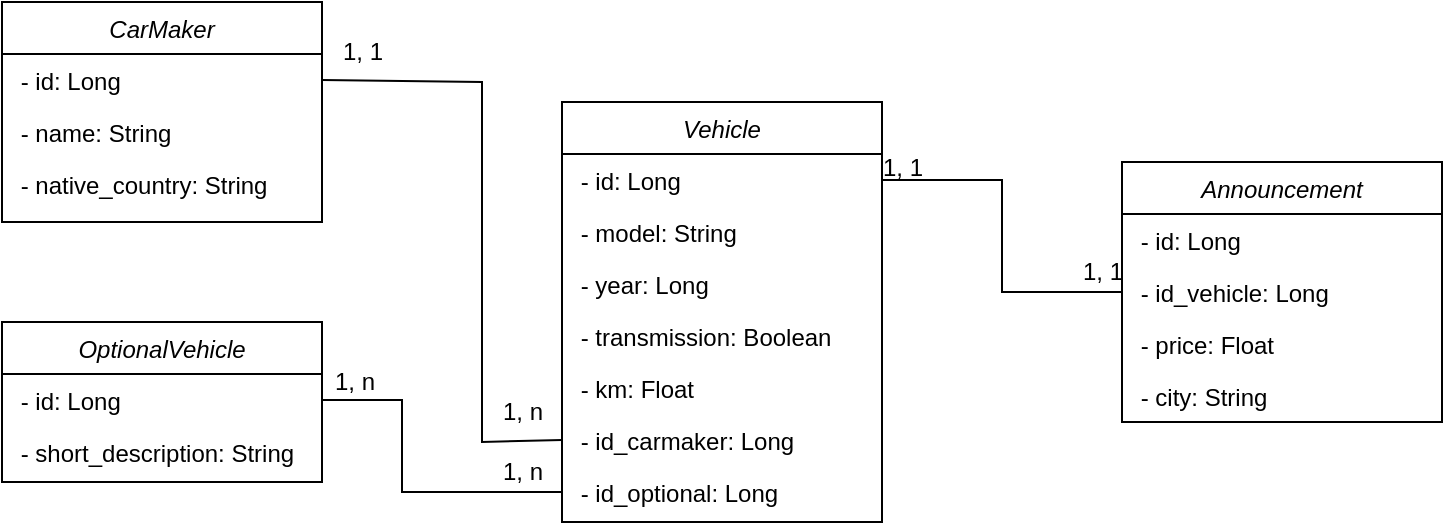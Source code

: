 <mxfile version="21.1.8" type="device">
  <diagram id="C5RBs43oDa-KdzZeNtuy" name="Page-1">
    <mxGraphModel dx="1153" dy="736" grid="1" gridSize="10" guides="1" tooltips="1" connect="1" arrows="1" fold="1" page="1" pageScale="1" pageWidth="827" pageHeight="1169" math="0" shadow="0">
      <root>
        <mxCell id="WIyWlLk6GJQsqaUBKTNV-0" />
        <mxCell id="WIyWlLk6GJQsqaUBKTNV-1" parent="WIyWlLk6GJQsqaUBKTNV-0" />
        <mxCell id="zkfFHV4jXpPFQw0GAbJ--0" value="CarMaker" style="swimlane;fontStyle=2;align=center;verticalAlign=top;childLayout=stackLayout;horizontal=1;startSize=26;horizontalStack=0;resizeParent=1;resizeLast=0;collapsible=1;marginBottom=0;rounded=0;shadow=0;strokeWidth=1;" parent="WIyWlLk6GJQsqaUBKTNV-1" vertex="1">
          <mxGeometry x="80" y="80" width="160" height="110" as="geometry">
            <mxRectangle x="230" y="140" width="160" height="26" as="alternateBounds" />
          </mxGeometry>
        </mxCell>
        <mxCell id="zkfFHV4jXpPFQw0GAbJ--1" value=" - id: Long" style="text;align=left;verticalAlign=top;spacingLeft=4;spacingRight=4;overflow=hidden;rotatable=0;points=[[0,0.5],[1,0.5]];portConstraint=eastwest;" parent="zkfFHV4jXpPFQw0GAbJ--0" vertex="1">
          <mxGeometry y="26" width="160" height="26" as="geometry" />
        </mxCell>
        <mxCell id="zkfFHV4jXpPFQw0GAbJ--3" value=" - name: String" style="text;align=left;verticalAlign=top;spacingLeft=4;spacingRight=4;overflow=hidden;rotatable=0;points=[[0,0.5],[1,0.5]];portConstraint=eastwest;rounded=0;shadow=0;html=0;" parent="zkfFHV4jXpPFQw0GAbJ--0" vertex="1">
          <mxGeometry y="52" width="160" height="26" as="geometry" />
        </mxCell>
        <mxCell id="QFg0Gfw34AzOfoZNd1e--0" value=" - native_country: String" style="text;align=left;verticalAlign=top;spacingLeft=4;spacingRight=4;overflow=hidden;rotatable=0;points=[[0,0.5],[1,0.5]];portConstraint=eastwest;rounded=0;shadow=0;html=0;" parent="zkfFHV4jXpPFQw0GAbJ--0" vertex="1">
          <mxGeometry y="78" width="160" height="22" as="geometry" />
        </mxCell>
        <mxCell id="QFg0Gfw34AzOfoZNd1e--1" value="Vehicle" style="swimlane;fontStyle=2;align=center;verticalAlign=top;childLayout=stackLayout;horizontal=1;startSize=26;horizontalStack=0;resizeParent=1;resizeLast=0;collapsible=1;marginBottom=0;rounded=0;shadow=0;strokeWidth=1;" parent="WIyWlLk6GJQsqaUBKTNV-1" vertex="1">
          <mxGeometry x="360" y="130" width="160" height="210" as="geometry">
            <mxRectangle x="230" y="140" width="160" height="26" as="alternateBounds" />
          </mxGeometry>
        </mxCell>
        <mxCell id="QFg0Gfw34AzOfoZNd1e--2" value=" - id: Long" style="text;align=left;verticalAlign=top;spacingLeft=4;spacingRight=4;overflow=hidden;rotatable=0;points=[[0,0.5],[1,0.5]];portConstraint=eastwest;" parent="QFg0Gfw34AzOfoZNd1e--1" vertex="1">
          <mxGeometry y="26" width="160" height="26" as="geometry" />
        </mxCell>
        <mxCell id="QFg0Gfw34AzOfoZNd1e--3" value=" - model: String" style="text;align=left;verticalAlign=top;spacingLeft=4;spacingRight=4;overflow=hidden;rotatable=0;points=[[0,0.5],[1,0.5]];portConstraint=eastwest;rounded=0;shadow=0;html=0;" parent="QFg0Gfw34AzOfoZNd1e--1" vertex="1">
          <mxGeometry y="52" width="160" height="26" as="geometry" />
        </mxCell>
        <mxCell id="QFg0Gfw34AzOfoZNd1e--6" value=" - year: Long" style="text;align=left;verticalAlign=top;spacingLeft=4;spacingRight=4;overflow=hidden;rotatable=0;points=[[0,0.5],[1,0.5]];portConstraint=eastwest;rounded=0;shadow=0;html=0;" parent="QFg0Gfw34AzOfoZNd1e--1" vertex="1">
          <mxGeometry y="78" width="160" height="26" as="geometry" />
        </mxCell>
        <mxCell id="QFg0Gfw34AzOfoZNd1e--7" value=" - transmission: Boolean" style="text;align=left;verticalAlign=top;spacingLeft=4;spacingRight=4;overflow=hidden;rotatable=0;points=[[0,0.5],[1,0.5]];portConstraint=eastwest;rounded=0;shadow=0;html=0;" parent="QFg0Gfw34AzOfoZNd1e--1" vertex="1">
          <mxGeometry y="104" width="160" height="26" as="geometry" />
        </mxCell>
        <mxCell id="QFg0Gfw34AzOfoZNd1e--8" value=" - km: Float" style="text;align=left;verticalAlign=top;spacingLeft=4;spacingRight=4;overflow=hidden;rotatable=0;points=[[0,0.5],[1,0.5]];portConstraint=eastwest;rounded=0;shadow=0;html=0;" parent="QFg0Gfw34AzOfoZNd1e--1" vertex="1">
          <mxGeometry y="130" width="160" height="26" as="geometry" />
        </mxCell>
        <mxCell id="QFg0Gfw34AzOfoZNd1e--9" value=" - id_carmaker: Long" style="text;align=left;verticalAlign=top;spacingLeft=4;spacingRight=4;overflow=hidden;rotatable=0;points=[[0,0.5],[1,0.5]];portConstraint=eastwest;rounded=0;shadow=0;html=0;" parent="QFg0Gfw34AzOfoZNd1e--1" vertex="1">
          <mxGeometry y="156" width="160" height="26" as="geometry" />
        </mxCell>
        <mxCell id="QFg0Gfw34AzOfoZNd1e--10" value=" - id_optional: Long" style="text;align=left;verticalAlign=top;spacingLeft=4;spacingRight=4;overflow=hidden;rotatable=0;points=[[0,0.5],[1,0.5]];portConstraint=eastwest;rounded=0;shadow=0;html=0;" parent="QFg0Gfw34AzOfoZNd1e--1" vertex="1">
          <mxGeometry y="182" width="160" height="26" as="geometry" />
        </mxCell>
        <mxCell id="QFg0Gfw34AzOfoZNd1e--12" value="OptionalVehicle" style="swimlane;fontStyle=2;align=center;verticalAlign=top;childLayout=stackLayout;horizontal=1;startSize=26;horizontalStack=0;resizeParent=1;resizeLast=0;collapsible=1;marginBottom=0;rounded=0;shadow=0;strokeWidth=1;" parent="WIyWlLk6GJQsqaUBKTNV-1" vertex="1">
          <mxGeometry x="80" y="240" width="160" height="80" as="geometry">
            <mxRectangle x="230" y="140" width="160" height="26" as="alternateBounds" />
          </mxGeometry>
        </mxCell>
        <mxCell id="QFg0Gfw34AzOfoZNd1e--13" value=" - id: Long" style="text;align=left;verticalAlign=top;spacingLeft=4;spacingRight=4;overflow=hidden;rotatable=0;points=[[0,0.5],[1,0.5]];portConstraint=eastwest;" parent="QFg0Gfw34AzOfoZNd1e--12" vertex="1">
          <mxGeometry y="26" width="160" height="26" as="geometry" />
        </mxCell>
        <mxCell id="QFg0Gfw34AzOfoZNd1e--14" value=" - short_description: String" style="text;align=left;verticalAlign=top;spacingLeft=4;spacingRight=4;overflow=hidden;rotatable=0;points=[[0,0.5],[1,0.5]];portConstraint=eastwest;rounded=0;shadow=0;html=0;" parent="QFg0Gfw34AzOfoZNd1e--12" vertex="1">
          <mxGeometry y="52" width="160" height="26" as="geometry" />
        </mxCell>
        <mxCell id="QFg0Gfw34AzOfoZNd1e--20" value="Announcement" style="swimlane;fontStyle=2;align=center;verticalAlign=top;childLayout=stackLayout;horizontal=1;startSize=26;horizontalStack=0;resizeParent=1;resizeLast=0;collapsible=1;marginBottom=0;rounded=0;shadow=0;strokeWidth=1;" parent="WIyWlLk6GJQsqaUBKTNV-1" vertex="1">
          <mxGeometry x="640" y="160" width="160" height="130" as="geometry">
            <mxRectangle x="230" y="140" width="160" height="26" as="alternateBounds" />
          </mxGeometry>
        </mxCell>
        <mxCell id="QFg0Gfw34AzOfoZNd1e--21" value=" - id: Long" style="text;align=left;verticalAlign=top;spacingLeft=4;spacingRight=4;overflow=hidden;rotatable=0;points=[[0,0.5],[1,0.5]];portConstraint=eastwest;" parent="QFg0Gfw34AzOfoZNd1e--20" vertex="1">
          <mxGeometry y="26" width="160" height="26" as="geometry" />
        </mxCell>
        <mxCell id="QFg0Gfw34AzOfoZNd1e--22" value=" - id_vehicle: Long" style="text;align=left;verticalAlign=top;spacingLeft=4;spacingRight=4;overflow=hidden;rotatable=0;points=[[0,0.5],[1,0.5]];portConstraint=eastwest;rounded=0;shadow=0;html=0;" parent="QFg0Gfw34AzOfoZNd1e--20" vertex="1">
          <mxGeometry y="52" width="160" height="26" as="geometry" />
        </mxCell>
        <mxCell id="QFg0Gfw34AzOfoZNd1e--23" value=" - price: Float" style="text;align=left;verticalAlign=top;spacingLeft=4;spacingRight=4;overflow=hidden;rotatable=0;points=[[0,0.5],[1,0.5]];portConstraint=eastwest;rounded=0;shadow=0;html=0;" parent="QFg0Gfw34AzOfoZNd1e--20" vertex="1">
          <mxGeometry y="78" width="160" height="26" as="geometry" />
        </mxCell>
        <mxCell id="QFg0Gfw34AzOfoZNd1e--24" value=" - city: String" style="text;align=left;verticalAlign=top;spacingLeft=4;spacingRight=4;overflow=hidden;rotatable=0;points=[[0,0.5],[1,0.5]];portConstraint=eastwest;rounded=0;shadow=0;html=0;" parent="QFg0Gfw34AzOfoZNd1e--20" vertex="1">
          <mxGeometry y="104" width="160" height="26" as="geometry" />
        </mxCell>
        <mxCell id="QFg0Gfw34AzOfoZNd1e--28" value="" style="endArrow=none;html=1;rounded=0;exitX=1;exitY=0.5;exitDx=0;exitDy=0;entryX=0;entryY=0.5;entryDx=0;entryDy=0;endFill=0;" parent="WIyWlLk6GJQsqaUBKTNV-1" source="zkfFHV4jXpPFQw0GAbJ--1" target="QFg0Gfw34AzOfoZNd1e--9" edge="1">
          <mxGeometry width="50" height="50" relative="1" as="geometry">
            <mxPoint x="350" y="450" as="sourcePoint" />
            <mxPoint x="400" y="400" as="targetPoint" />
            <Array as="points">
              <mxPoint x="320" y="120" />
              <mxPoint x="320" y="300" />
            </Array>
          </mxGeometry>
        </mxCell>
        <mxCell id="QFg0Gfw34AzOfoZNd1e--29" style="edgeStyle=orthogonalEdgeStyle;rounded=0;orthogonalLoop=1;jettySize=auto;html=1;exitX=1;exitY=0.5;exitDx=0;exitDy=0;entryX=0;entryY=0.5;entryDx=0;entryDy=0;endArrow=none;endFill=0;" parent="WIyWlLk6GJQsqaUBKTNV-1" source="QFg0Gfw34AzOfoZNd1e--13" target="QFg0Gfw34AzOfoZNd1e--10" edge="1">
          <mxGeometry relative="1" as="geometry">
            <Array as="points">
              <mxPoint x="280" y="279" />
              <mxPoint x="280" y="325" />
            </Array>
          </mxGeometry>
        </mxCell>
        <mxCell id="SjoAdqMoG9I6np2wYVod-0" style="edgeStyle=orthogonalEdgeStyle;rounded=0;orthogonalLoop=1;jettySize=auto;html=1;exitX=1;exitY=0.5;exitDx=0;exitDy=0;entryX=0;entryY=0.5;entryDx=0;entryDy=0;endArrow=none;endFill=0;" edge="1" parent="WIyWlLk6GJQsqaUBKTNV-1" source="QFg0Gfw34AzOfoZNd1e--2" target="QFg0Gfw34AzOfoZNd1e--22">
          <mxGeometry relative="1" as="geometry" />
        </mxCell>
        <mxCell id="SjoAdqMoG9I6np2wYVod-1" value="1, n" style="text;html=1;align=center;verticalAlign=middle;resizable=0;points=[];autosize=1;strokeColor=none;fillColor=none;" vertex="1" parent="WIyWlLk6GJQsqaUBKTNV-1">
          <mxGeometry x="320" y="270" width="40" height="30" as="geometry" />
        </mxCell>
        <mxCell id="SjoAdqMoG9I6np2wYVod-2" value="1, 1" style="text;html=1;align=center;verticalAlign=middle;resizable=0;points=[];autosize=1;strokeColor=none;fillColor=none;" vertex="1" parent="WIyWlLk6GJQsqaUBKTNV-1">
          <mxGeometry x="240" y="90" width="40" height="30" as="geometry" />
        </mxCell>
        <mxCell id="SjoAdqMoG9I6np2wYVod-3" value="1, n" style="text;html=1;align=center;verticalAlign=middle;resizable=0;points=[];autosize=1;strokeColor=none;fillColor=none;" vertex="1" parent="WIyWlLk6GJQsqaUBKTNV-1">
          <mxGeometry x="320" y="300" width="40" height="30" as="geometry" />
        </mxCell>
        <mxCell id="SjoAdqMoG9I6np2wYVod-4" value="1, n" style="text;html=1;align=center;verticalAlign=middle;resizable=0;points=[];autosize=1;strokeColor=none;fillColor=none;" vertex="1" parent="WIyWlLk6GJQsqaUBKTNV-1">
          <mxGeometry x="236" y="255" width="40" height="30" as="geometry" />
        </mxCell>
        <mxCell id="SjoAdqMoG9I6np2wYVod-6" value="1, 1" style="text;html=1;align=center;verticalAlign=middle;resizable=0;points=[];autosize=1;strokeColor=none;fillColor=none;" vertex="1" parent="WIyWlLk6GJQsqaUBKTNV-1">
          <mxGeometry x="610" y="200" width="40" height="30" as="geometry" />
        </mxCell>
        <mxCell id="SjoAdqMoG9I6np2wYVod-7" value="1, 1" style="text;html=1;align=center;verticalAlign=middle;resizable=0;points=[];autosize=1;strokeColor=none;fillColor=none;" vertex="1" parent="WIyWlLk6GJQsqaUBKTNV-1">
          <mxGeometry x="510" y="148" width="40" height="30" as="geometry" />
        </mxCell>
      </root>
    </mxGraphModel>
  </diagram>
</mxfile>
